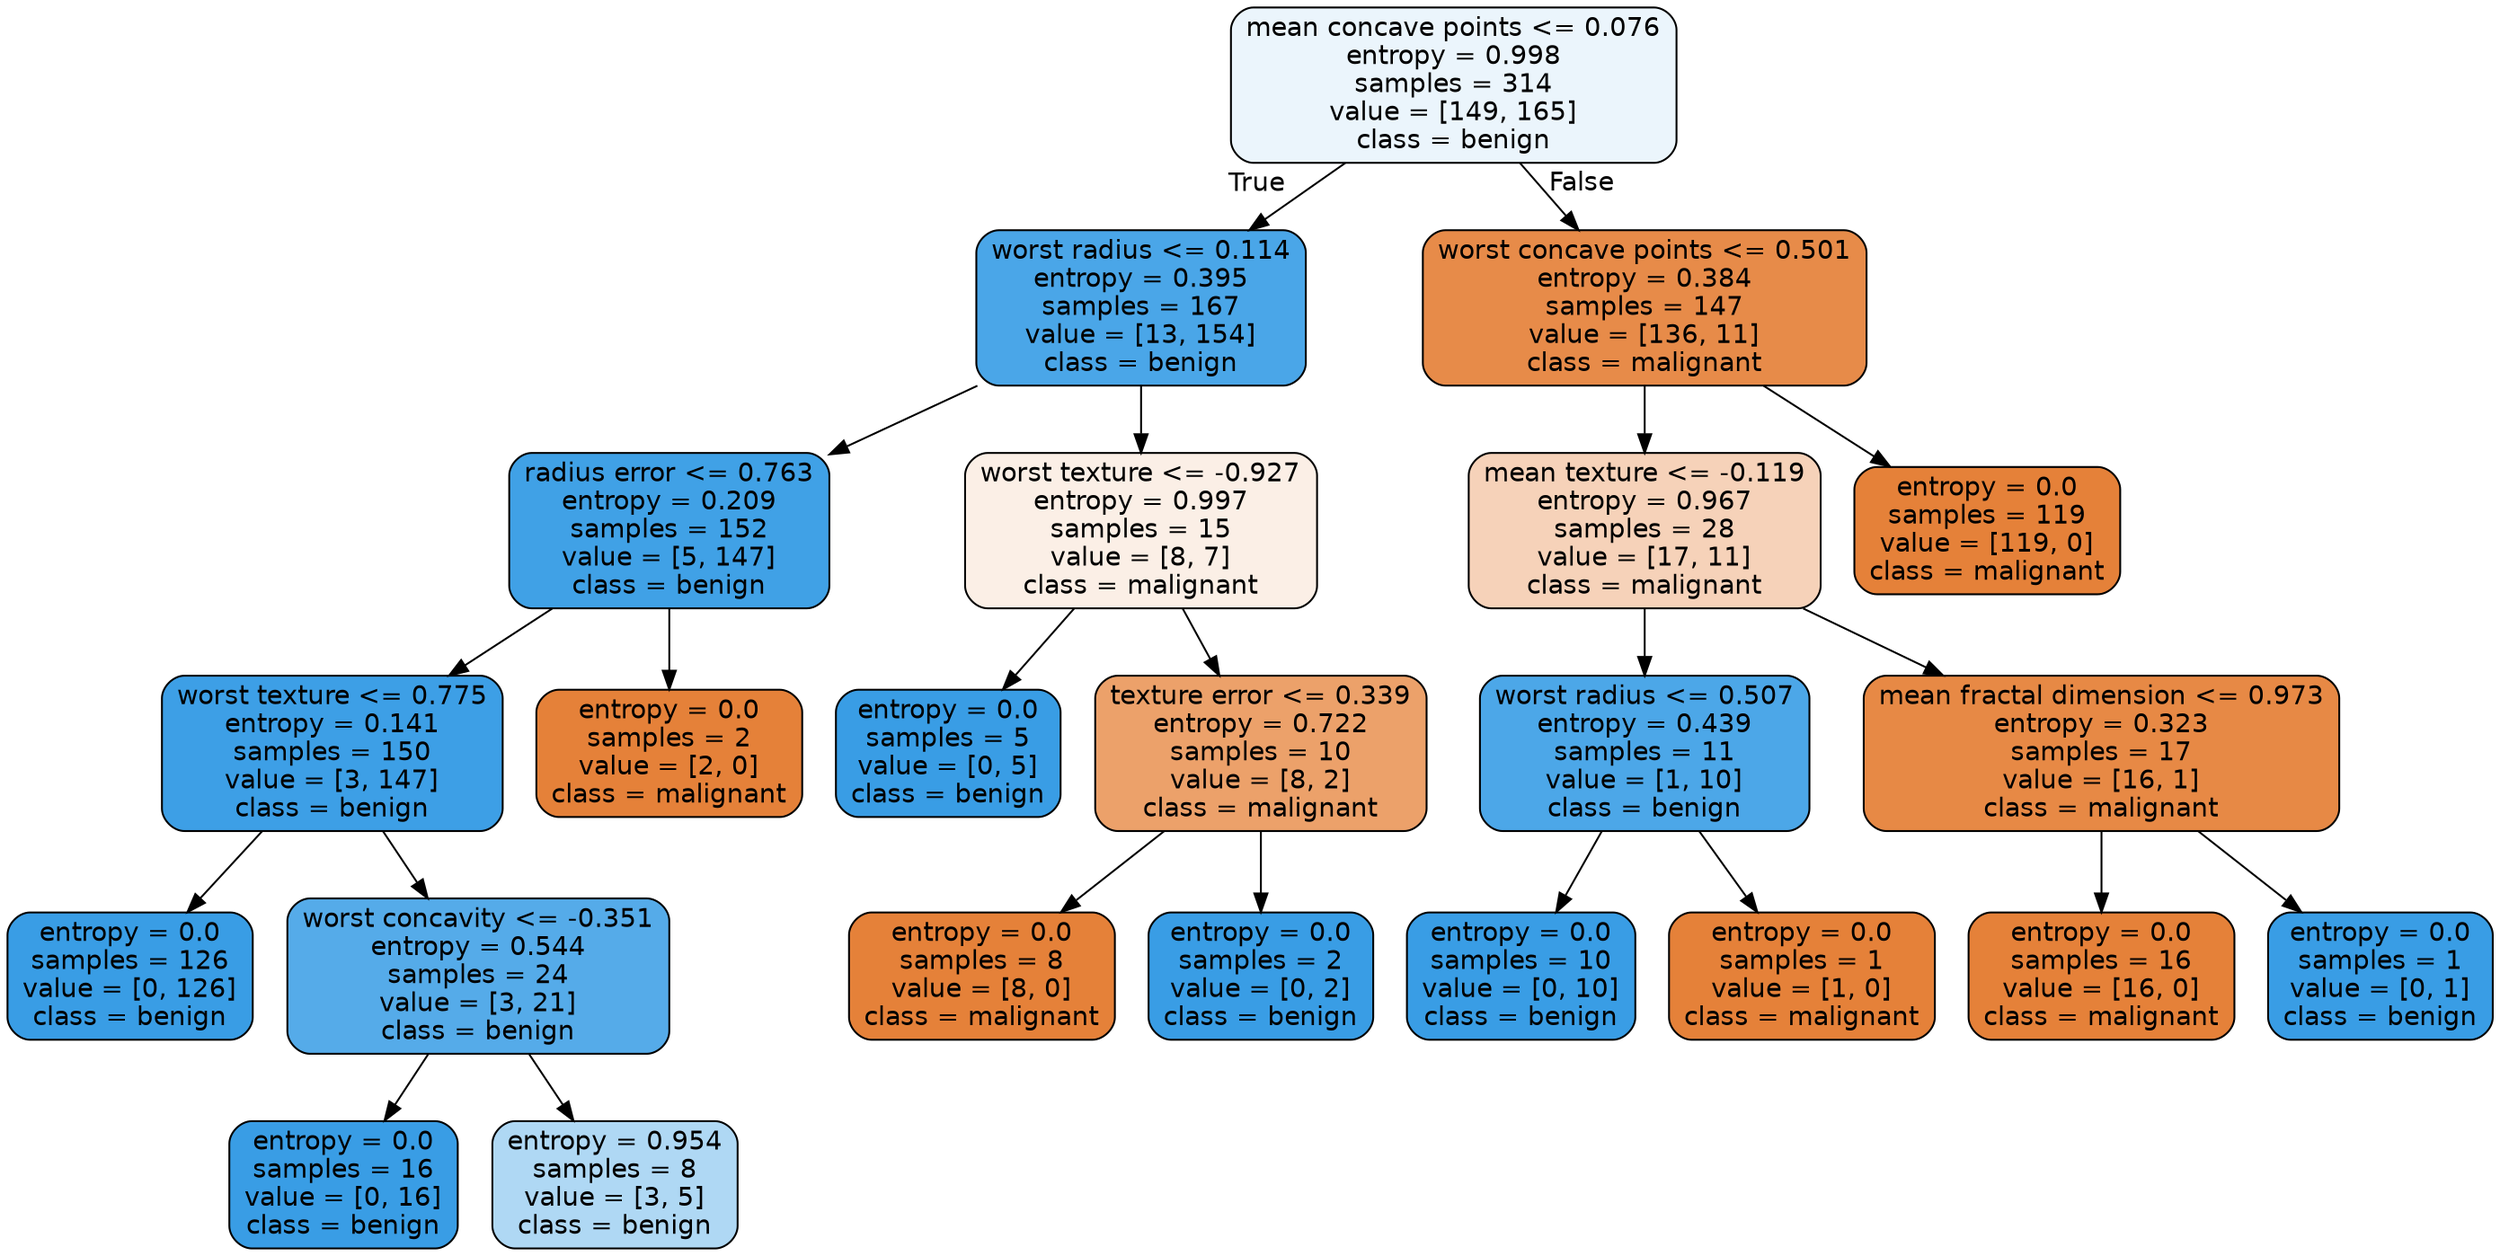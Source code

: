 digraph Tree {
node [shape=box, style="filled, rounded", color="black", fontname=helvetica] ;
edge [fontname=helvetica] ;
0 [label="mean concave points <= 0.076\nentropy = 0.998\nsamples = 314\nvalue = [149, 165]\nclass = benign", fillcolor="#399de519"] ;
1 [label="worst radius <= 0.114\nentropy = 0.395\nsamples = 167\nvalue = [13, 154]\nclass = benign", fillcolor="#399de5e9"] ;
0 -> 1 [labeldistance=2.5, labelangle=45, headlabel="True"] ;
2 [label="radius error <= 0.763\nentropy = 0.209\nsamples = 152\nvalue = [5, 147]\nclass = benign", fillcolor="#399de5f6"] ;
1 -> 2 ;
3 [label="worst texture <= 0.775\nentropy = 0.141\nsamples = 150\nvalue = [3, 147]\nclass = benign", fillcolor="#399de5fa"] ;
2 -> 3 ;
4 [label="entropy = 0.0\nsamples = 126\nvalue = [0, 126]\nclass = benign", fillcolor="#399de5ff"] ;
3 -> 4 ;
5 [label="worst concavity <= -0.351\nentropy = 0.544\nsamples = 24\nvalue = [3, 21]\nclass = benign", fillcolor="#399de5db"] ;
3 -> 5 ;
6 [label="entropy = 0.0\nsamples = 16\nvalue = [0, 16]\nclass = benign", fillcolor="#399de5ff"] ;
5 -> 6 ;
7 [label="entropy = 0.954\nsamples = 8\nvalue = [3, 5]\nclass = benign", fillcolor="#399de566"] ;
5 -> 7 ;
8 [label="entropy = 0.0\nsamples = 2\nvalue = [2, 0]\nclass = malignant", fillcolor="#e58139ff"] ;
2 -> 8 ;
9 [label="worst texture <= -0.927\nentropy = 0.997\nsamples = 15\nvalue = [8, 7]\nclass = malignant", fillcolor="#e5813920"] ;
1 -> 9 ;
10 [label="entropy = 0.0\nsamples = 5\nvalue = [0, 5]\nclass = benign", fillcolor="#399de5ff"] ;
9 -> 10 ;
11 [label="texture error <= 0.339\nentropy = 0.722\nsamples = 10\nvalue = [8, 2]\nclass = malignant", fillcolor="#e58139bf"] ;
9 -> 11 ;
12 [label="entropy = 0.0\nsamples = 8\nvalue = [8, 0]\nclass = malignant", fillcolor="#e58139ff"] ;
11 -> 12 ;
13 [label="entropy = 0.0\nsamples = 2\nvalue = [0, 2]\nclass = benign", fillcolor="#399de5ff"] ;
11 -> 13 ;
14 [label="worst concave points <= 0.501\nentropy = 0.384\nsamples = 147\nvalue = [136, 11]\nclass = malignant", fillcolor="#e58139ea"] ;
0 -> 14 [labeldistance=2.5, labelangle=-45, headlabel="False"] ;
15 [label="mean texture <= -0.119\nentropy = 0.967\nsamples = 28\nvalue = [17, 11]\nclass = malignant", fillcolor="#e581395a"] ;
14 -> 15 ;
16 [label="worst radius <= 0.507\nentropy = 0.439\nsamples = 11\nvalue = [1, 10]\nclass = benign", fillcolor="#399de5e6"] ;
15 -> 16 ;
17 [label="entropy = 0.0\nsamples = 10\nvalue = [0, 10]\nclass = benign", fillcolor="#399de5ff"] ;
16 -> 17 ;
18 [label="entropy = 0.0\nsamples = 1\nvalue = [1, 0]\nclass = malignant", fillcolor="#e58139ff"] ;
16 -> 18 ;
19 [label="mean fractal dimension <= 0.973\nentropy = 0.323\nsamples = 17\nvalue = [16, 1]\nclass = malignant", fillcolor="#e58139ef"] ;
15 -> 19 ;
20 [label="entropy = 0.0\nsamples = 16\nvalue = [16, 0]\nclass = malignant", fillcolor="#e58139ff"] ;
19 -> 20 ;
21 [label="entropy = 0.0\nsamples = 1\nvalue = [0, 1]\nclass = benign", fillcolor="#399de5ff"] ;
19 -> 21 ;
22 [label="entropy = 0.0\nsamples = 119\nvalue = [119, 0]\nclass = malignant", fillcolor="#e58139ff"] ;
14 -> 22 ;
}